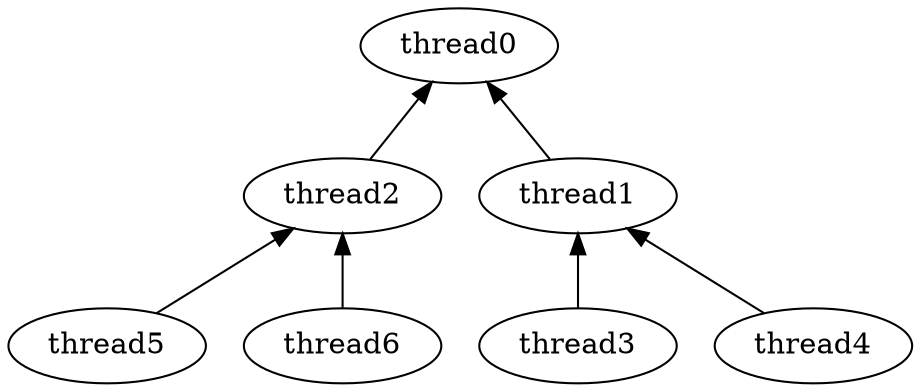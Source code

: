 digraph {
    rankdir=BT
    thread1 -> thread0
    thread2 -> thread0
    thread3 -> thread1
    thread4 -> thread1
    thread5 -> thread2
    thread6 -> thread2
}
